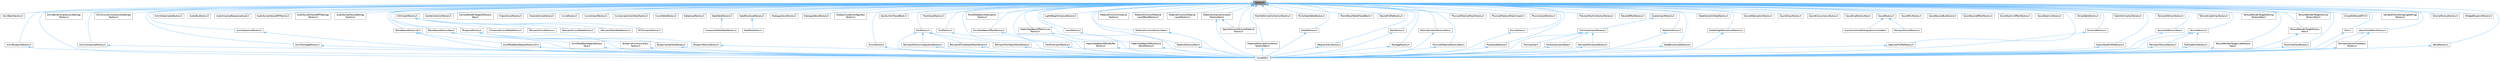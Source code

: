 digraph "Factory.h"
{
 // INTERACTIVE_SVG=YES
 // LATEX_PDF_SIZE
  bgcolor="transparent";
  edge [fontname=Helvetica,fontsize=10,labelfontname=Helvetica,labelfontsize=10];
  node [fontname=Helvetica,fontsize=10,shape=box,height=0.2,width=0.4];
  Node1 [id="Node000001",label="Factory.h",height=0.2,width=0.4,color="gray40", fillcolor="grey60", style="filled", fontcolor="black",tooltip=" "];
  Node1 -> Node2 [id="edge1_Node000001_Node000002",dir="back",color="steelblue1",style="solid",tooltip=" "];
  Node2 [id="Node000002",label="AnimBankFactory.h",height=0.2,width=0.4,color="grey40", fillcolor="white", style="filled",URL="$da/deb/AnimBankFactory_8h.html",tooltip=" "];
  Node1 -> Node3 [id="edge2_Node000001_Node000003",dir="back",color="steelblue1",style="solid",tooltip=" "];
  Node3 [id="Node000003",label="AnimBlueprintFactory.h",height=0.2,width=0.4,color="grey40", fillcolor="white", style="filled",URL="$dc/d70/AnimBlueprintFactory_8h.html",tooltip=" "];
  Node3 -> Node4 [id="edge3_Node000003_Node000004",dir="back",color="steelblue1",style="solid",tooltip=" "];
  Node4 [id="Node000004",label="UnrealEd.h",height=0.2,width=0.4,color="grey40", fillcolor="white", style="filled",URL="$d2/d5f/UnrealEd_8h.html",tooltip=" "];
  Node1 -> Node5 [id="edge4_Node000001_Node000005",dir="back",color="steelblue1",style="solid",tooltip=" "];
  Node5 [id="Node000005",label="AnimBoneCompressionSettings\lFactory.h",height=0.2,width=0.4,color="grey40", fillcolor="white", style="filled",URL="$db/d36/AnimBoneCompressionSettingsFactory_8h.html",tooltip=" "];
  Node1 -> Node6 [id="edge5_Node000001_Node000006",dir="back",color="steelblue1",style="solid",tooltip=" "];
  Node6 [id="Node000006",label="AnimCompositeFactory.h",height=0.2,width=0.4,color="grey40", fillcolor="white", style="filled",URL="$d8/d8b/AnimCompositeFactory_8h.html",tooltip=" "];
  Node6 -> Node4 [id="edge6_Node000006_Node000004",dir="back",color="steelblue1",style="solid",tooltip=" "];
  Node1 -> Node7 [id="edge7_Node000001_Node000007",dir="back",color="steelblue1",style="solid",tooltip=" "];
  Node7 [id="Node000007",label="AnimCurveCompressionSettings\lFactory.h",height=0.2,width=0.4,color="grey40", fillcolor="white", style="filled",URL="$db/d02/AnimCurveCompressionSettingsFactory_8h.html",tooltip=" "];
  Node1 -> Node8 [id="edge8_Node000001_Node000008",dir="back",color="steelblue1",style="solid",tooltip=" "];
  Node8 [id="Node000008",label="AnimMontageFactory.h",height=0.2,width=0.4,color="grey40", fillcolor="white", style="filled",URL="$d0/dca/AnimMontageFactory_8h.html",tooltip=" "];
  Node8 -> Node4 [id="edge9_Node000008_Node000004",dir="back",color="steelblue1",style="solid",tooltip=" "];
  Node1 -> Node9 [id="edge10_Node000001_Node000009",dir="back",color="steelblue1",style="solid",tooltip=" "];
  Node9 [id="Node000009",label="AnimSequenceFactory.h",height=0.2,width=0.4,color="grey40", fillcolor="white", style="filled",URL="$d3/def/AnimSequenceFactory_8h.html",tooltip=" "];
  Node9 -> Node4 [id="edge11_Node000009_Node000004",dir="back",color="steelblue1",style="solid",tooltip=" "];
  Node1 -> Node10 [id="edge12_Node000001_Node000010",dir="back",color="steelblue1",style="solid",tooltip=" "];
  Node10 [id="Node000010",label="AnimStreamableFactory.h",height=0.2,width=0.4,color="grey40", fillcolor="white", style="filled",URL="$d0/de9/AnimStreamableFactory_8h.html",tooltip=" "];
  Node1 -> Node11 [id="edge13_Node000001_Node000011",dir="back",color="steelblue1",style="solid",tooltip=" "];
  Node11 [id="Node000011",label="AudioBusFactory.h",height=0.2,width=0.4,color="grey40", fillcolor="white", style="filled",URL="$d5/d9a/AudioBusFactory_8h.html",tooltip=" "];
  Node1 -> Node12 [id="edge14_Node000001_Node000012",dir="back",color="steelblue1",style="solid",tooltip=" "];
  Node12 [id="Node000012",label="AudioImpulseResponseAsset.h",height=0.2,width=0.4,color="grey40", fillcolor="white", style="filled",URL="$d5/d37/AudioImpulseResponseAsset_8h.html",tooltip=" "];
  Node1 -> Node13 [id="edge15_Node000001_Node000013",dir="back",color="steelblue1",style="solid",tooltip=" "];
  Node13 [id="Node000013",label="AudioSynesthesiaNRTFactory.h",height=0.2,width=0.4,color="grey40", fillcolor="white", style="filled",URL="$d8/d6d/AudioSynesthesiaNRTFactory_8h.html",tooltip=" "];
  Node1 -> Node14 [id="edge16_Node000001_Node000014",dir="back",color="steelblue1",style="solid",tooltip=" "];
  Node14 [id="Node000014",label="AudioSynesthesiaNRTSettings\lFactory.h",height=0.2,width=0.4,color="grey40", fillcolor="white", style="filled",URL="$d8/d2f/AudioSynesthesiaNRTSettingsFactory_8h.html",tooltip=" "];
  Node1 -> Node15 [id="edge17_Node000001_Node000015",dir="back",color="steelblue1",style="solid",tooltip=" "];
  Node15 [id="Node000015",label="AudioSynesthesiaSettings\lFactory.h",height=0.2,width=0.4,color="grey40", fillcolor="white", style="filled",URL="$de/d5e/AudioSynesthesiaSettingsFactory_8h.html",tooltip=" "];
  Node1 -> Node16 [id="edge18_Node000001_Node000016",dir="back",color="steelblue1",style="solid",tooltip=" "];
  Node16 [id="Node000016",label="BlendSpaceFactory1D.h",height=0.2,width=0.4,color="grey40", fillcolor="white", style="filled",URL="$d5/d37/BlendSpaceFactory1D_8h.html",tooltip=" "];
  Node16 -> Node17 [id="edge19_Node000016_Node000017",dir="back",color="steelblue1",style="solid",tooltip=" "];
  Node17 [id="Node000017",label="AimOffsetBlendSpaceFactory1D.h",height=0.2,width=0.4,color="grey40", fillcolor="white", style="filled",URL="$d6/da0/AimOffsetBlendSpaceFactory1D_8h.html",tooltip=" "];
  Node17 -> Node4 [id="edge20_Node000017_Node000004",dir="back",color="steelblue1",style="solid",tooltip=" "];
  Node16 -> Node4 [id="edge21_Node000016_Node000004",dir="back",color="steelblue1",style="solid",tooltip=" "];
  Node1 -> Node18 [id="edge22_Node000001_Node000018",dir="back",color="steelblue1",style="solid",tooltip=" "];
  Node18 [id="Node000018",label="BlendSpaceFactoryNew.h",height=0.2,width=0.4,color="grey40", fillcolor="white", style="filled",URL="$df/da3/BlendSpaceFactoryNew_8h.html",tooltip=" "];
  Node18 -> Node19 [id="edge23_Node000018_Node000019",dir="back",color="steelblue1",style="solid",tooltip=" "];
  Node19 [id="Node000019",label="AimOffsetBlendSpaceFactory\lNew.h",height=0.2,width=0.4,color="grey40", fillcolor="white", style="filled",URL="$de/d1d/AimOffsetBlendSpaceFactoryNew_8h.html",tooltip=" "];
  Node19 -> Node4 [id="edge24_Node000019_Node000004",dir="back",color="steelblue1",style="solid",tooltip=" "];
  Node18 -> Node4 [id="edge25_Node000018_Node000004",dir="back",color="steelblue1",style="solid",tooltip=" "];
  Node1 -> Node20 [id="edge26_Node000001_Node000020",dir="back",color="steelblue1",style="solid",tooltip=" "];
  Node20 [id="Node000020",label="BlueprintFactory.h",height=0.2,width=0.4,color="grey40", fillcolor="white", style="filled",URL="$dd/d80/BlueprintFactory_8h.html",tooltip=" "];
  Node20 -> Node21 [id="edge27_Node000020_Node000021",dir="back",color="steelblue1",style="solid",tooltip=" "];
  Node21 [id="Node000021",label="BlueprintFunctionLibrary\lFactory.h",height=0.2,width=0.4,color="grey40", fillcolor="white", style="filled",URL="$d2/d9c/BlueprintFunctionLibraryFactory_8h.html",tooltip=" "];
  Node21 -> Node4 [id="edge28_Node000021_Node000004",dir="back",color="steelblue1",style="solid",tooltip=" "];
  Node20 -> Node22 [id="edge29_Node000020_Node000022",dir="back",color="steelblue1",style="solid",tooltip=" "];
  Node22 [id="Node000022",label="BlueprintInterfaceFactory.h",height=0.2,width=0.4,color="grey40", fillcolor="white", style="filled",URL="$d0/de3/BlueprintInterfaceFactory_8h.html",tooltip=" "];
  Node22 -> Node4 [id="edge30_Node000022_Node000004",dir="back",color="steelblue1",style="solid",tooltip=" "];
  Node20 -> Node23 [id="edge31_Node000020_Node000023",dir="back",color="steelblue1",style="solid",tooltip=" "];
  Node23 [id="Node000023",label="BlueprintMacroFactory.h",height=0.2,width=0.4,color="grey40", fillcolor="white", style="filled",URL="$db/d97/BlueprintMacroFactory_8h.html",tooltip=" "];
  Node23 -> Node4 [id="edge32_Node000023_Node000004",dir="back",color="steelblue1",style="solid",tooltip=" "];
  Node20 -> Node4 [id="edge33_Node000020_Node000004",dir="back",color="steelblue1",style="solid",tooltip=" "];
  Node1 -> Node24 [id="edge34_Node000001_Node000024",dir="back",color="steelblue1",style="solid",tooltip=" "];
  Node24 [id="Node000024",label="CSVImportFactory.h",height=0.2,width=0.4,color="grey40", fillcolor="white", style="filled",URL="$df/d17/CSVImportFactory_8h.html",tooltip=" "];
  Node24 -> Node25 [id="edge35_Node000024_Node000025",dir="back",color="steelblue1",style="solid",tooltip=" "];
  Node25 [id="Node000025",label="CompositeCurveTableFactory.h",height=0.2,width=0.4,color="grey40", fillcolor="white", style="filled",URL="$d2/d94/CompositeCurveTableFactory_8h.html",tooltip=" "];
  Node24 -> Node26 [id="edge36_Node000024_Node000026",dir="back",color="steelblue1",style="solid",tooltip=" "];
  Node26 [id="Node000026",label="ReimportCurveFactory.h",height=0.2,width=0.4,color="grey40", fillcolor="white", style="filled",URL="$d0/dfa/ReimportCurveFactory_8h.html",tooltip=" "];
  Node24 -> Node27 [id="edge37_Node000024_Node000027",dir="back",color="steelblue1",style="solid",tooltip=" "];
  Node27 [id="Node000027",label="ReimportCurveTableFactory.h",height=0.2,width=0.4,color="grey40", fillcolor="white", style="filled",URL="$d9/d35/ReimportCurveTableFactory_8h.html",tooltip=" "];
  Node24 -> Node28 [id="edge38_Node000024_Node000028",dir="back",color="steelblue1",style="solid",tooltip=" "];
  Node28 [id="Node000028",label="ReimportDataTableFactory.h",height=0.2,width=0.4,color="grey40", fillcolor="white", style="filled",URL="$d4/d95/ReimportDataTableFactory_8h.html",tooltip=" "];
  Node24 -> Node29 [id="edge39_Node000024_Node000029",dir="back",color="steelblue1",style="solid",tooltip=" "];
  Node29 [id="Node000029",label="SCSVImportOptions.h",height=0.2,width=0.4,color="grey40", fillcolor="white", style="filled",URL="$d7/dfe/SCSVImportOptions_8h.html",tooltip=" "];
  Node1 -> Node30 [id="edge40_Node000001_Node000030",dir="back",color="steelblue1",style="solid",tooltip=" "];
  Node30 [id="Node000030",label="CacheCollectionFactory.h",height=0.2,width=0.4,color="grey40", fillcolor="white", style="filled",URL="$d2/d9b/CacheCollectionFactory_8h.html",tooltip=" "];
  Node1 -> Node31 [id="edge41_Node000001_Node000031",dir="back",color="steelblue1",style="solid",tooltip=" "];
  Node31 [id="Node000031",label="CanvasRenderTarget2DFactory\lNew.h",height=0.2,width=0.4,color="grey40", fillcolor="white", style="filled",URL="$d4/d31/CanvasRenderTarget2DFactoryNew_8h.html",tooltip=" "];
  Node1 -> Node32 [id="edge42_Node000001_Node000032",dir="back",color="steelblue1",style="solid",tooltip=" "];
  Node32 [id="Node000032",label="ChaosSolverFactory.h",height=0.2,width=0.4,color="grey40", fillcolor="white", style="filled",URL="$d4/dbf/ChaosSolverFactory_8h.html",tooltip=" "];
  Node1 -> Node33 [id="edge43_Node000001_Node000033",dir="back",color="steelblue1",style="solid",tooltip=" "];
  Node33 [id="Node000033",label="ChaosVehiclesFactory.h",height=0.2,width=0.4,color="grey40", fillcolor="white", style="filled",URL="$dc/d45/ChaosVehiclesFactory_8h.html",tooltip=" "];
  Node1 -> Node34 [id="edge44_Node000001_Node000034",dir="back",color="steelblue1",style="solid",tooltip=" "];
  Node34 [id="Node000034",label="CurveFactory.h",height=0.2,width=0.4,color="grey40", fillcolor="white", style="filled",URL="$dd/dcf/CurveFactory_8h.html",tooltip=" "];
  Node1 -> Node35 [id="edge45_Node000001_Node000035",dir="back",color="steelblue1",style="solid",tooltip=" "];
  Node35 [id="Node000035",label="CurveImportFactory.h",height=0.2,width=0.4,color="grey40", fillcolor="white", style="filled",URL="$d6/d74/CurveImportFactory_8h.html",tooltip=" "];
  Node1 -> Node36 [id="edge46_Node000001_Node000036",dir="back",color="steelblue1",style="solid",tooltip=" "];
  Node36 [id="Node000036",label="CurveLinearColorAtlasFactory.h",height=0.2,width=0.4,color="grey40", fillcolor="white", style="filled",URL="$d8/d39/CurveLinearColorAtlasFactory_8h.html",tooltip=" "];
  Node1 -> Node37 [id="edge47_Node000001_Node000037",dir="back",color="steelblue1",style="solid",tooltip=" "];
  Node37 [id="Node000037",label="CurveTableFactory.h",height=0.2,width=0.4,color="grey40", fillcolor="white", style="filled",URL="$df/dfe/CurveTableFactory_8h.html",tooltip=" "];
  Node1 -> Node38 [id="edge48_Node000001_Node000038",dir="back",color="steelblue1",style="solid",tooltip=" "];
  Node38 [id="Node000038",label="DataAssetFactory.h",height=0.2,width=0.4,color="grey40", fillcolor="white", style="filled",URL="$d7/d45/DataAssetFactory_8h.html",tooltip=" "];
  Node1 -> Node39 [id="edge49_Node000001_Node000039",dir="back",color="steelblue1",style="solid",tooltip=" "];
  Node39 [id="Node000039",label="DataTableFactory.h",height=0.2,width=0.4,color="grey40", fillcolor="white", style="filled",URL="$d1/df4/DataTableFactory_8h.html",tooltip=" "];
  Node39 -> Node40 [id="edge50_Node000039_Node000040",dir="back",color="steelblue1",style="solid",tooltip=" "];
  Node40 [id="Node000040",label="CompositeDataTableFactory.h",height=0.2,width=0.4,color="grey40", fillcolor="white", style="filled",URL="$d3/d9a/CompositeDataTableFactory_8h.html",tooltip=" "];
  Node1 -> Node41 [id="edge51_Node000001_Node000041",dir="back",color="steelblue1",style="solid",tooltip=" "];
  Node41 [id="Node000041",label="DataflowAssetFactory.h",height=0.2,width=0.4,color="grey40", fillcolor="white", style="filled",URL="$dc/dd6/DataflowAssetFactory_8h.html",tooltip=" "];
  Node41 -> Node42 [id="edge52_Node000041_Node000042",dir="back",color="steelblue1",style="solid",tooltip=" "];
  Node42 [id="Node000042",label="DataflowEditor.h",height=0.2,width=0.4,color="grey40", fillcolor="white", style="filled",URL="$d9/d93/DataflowEditor_8h.html",tooltip=" "];
  Node1 -> Node43 [id="edge53_Node000001_Node000043",dir="back",color="steelblue1",style="solid",tooltip=" "];
  Node43 [id="Node000043",label="DialogueVoiceFactory.h",height=0.2,width=0.4,color="grey40", fillcolor="white", style="filled",URL="$d5/d29/DialogueVoiceFactory_8h.html",tooltip=" "];
  Node1 -> Node44 [id="edge54_Node000001_Node000044",dir="back",color="steelblue1",style="solid",tooltip=" "];
  Node44 [id="Node000044",label="DialogueWaveFactory.h",height=0.2,width=0.4,color="grey40", fillcolor="white", style="filled",URL="$d9/d5e/DialogueWaveFactory_8h.html",tooltip=" "];
  Node1 -> Node45 [id="edge55_Node000001_Node000045",dir="back",color="steelblue1",style="solid",tooltip=" "];
  Node45 [id="Node000045",label="DisplayClusterConfigurator\lFactory.h",height=0.2,width=0.4,color="grey40", fillcolor="white", style="filled",URL="$de/d0f/DisplayClusterConfiguratorFactory_8h.html",tooltip=" "];
  Node1 -> Node46 [id="edge56_Node000001_Node000046",dir="back",color="steelblue1",style="solid",tooltip=" "];
  Node46 [id="Node000046",label="EnumFactory.h",height=0.2,width=0.4,color="grey40", fillcolor="white", style="filled",URL="$da/de1/EnumFactory_8h.html",tooltip=" "];
  Node46 -> Node4 [id="edge57_Node000046_Node000004",dir="back",color="steelblue1",style="solid",tooltip=" "];
  Node1 -> Node47 [id="edge58_Node000001_Node000047",dir="back",color="steelblue1",style="solid",tooltip=" "];
  Node47 [id="Node000047",label="EpicSynth1PresetBank.h",height=0.2,width=0.4,color="grey40", fillcolor="white", style="filled",URL="$dd/d21/EpicSynth1PresetBank_8h.html",tooltip=" "];
  Node1 -> Node48 [id="edge59_Node000001_Node000048",dir="back",color="steelblue1",style="solid",tooltip=" "];
  Node48 [id="Node000048",label="FbxFactory.h",height=0.2,width=0.4,color="grey40", fillcolor="white", style="filled",URL="$d4/d2f/FbxFactory_8h.html",tooltip=" "];
  Node48 -> Node49 [id="edge60_Node000048_Node000049",dir="back",color="steelblue1",style="solid",tooltip=" "];
  Node49 [id="Node000049",label="ReimportFbxAnimSequenceFactory.h",height=0.2,width=0.4,color="grey40", fillcolor="white", style="filled",URL="$d9/d1e/ReimportFbxAnimSequenceFactory_8h.html",tooltip=" "];
  Node49 -> Node4 [id="edge61_Node000049_Node000004",dir="back",color="steelblue1",style="solid",tooltip=" "];
  Node48 -> Node50 [id="edge62_Node000048_Node000050",dir="back",color="steelblue1",style="solid",tooltip=" "];
  Node50 [id="Node000050",label="ReimportFbxSkeletalMeshFactory.h",height=0.2,width=0.4,color="grey40", fillcolor="white", style="filled",URL="$d6/d42/ReimportFbxSkeletalMeshFactory_8h.html",tooltip=" "];
  Node50 -> Node4 [id="edge63_Node000050_Node000004",dir="back",color="steelblue1",style="solid",tooltip=" "];
  Node48 -> Node51 [id="edge64_Node000048_Node000051",dir="back",color="steelblue1",style="solid",tooltip=" "];
  Node51 [id="Node000051",label="ReimportFbxStaticMeshFactory.h",height=0.2,width=0.4,color="grey40", fillcolor="white", style="filled",URL="$d3/d36/ReimportFbxStaticMeshFactory_8h.html",tooltip=" "];
  Node51 -> Node4 [id="edge65_Node000051_Node000004",dir="back",color="steelblue1",style="solid",tooltip=" "];
  Node48 -> Node4 [id="edge66_Node000048_Node000004",dir="back",color="steelblue1",style="solid",tooltip=" "];
  Node1 -> Node52 [id="edge67_Node000001_Node000052",dir="back",color="steelblue1",style="solid",tooltip=" "];
  Node52 [id="Node000052",label="FleshAssetFactory.h",height=0.2,width=0.4,color="grey40", fillcolor="white", style="filled",URL="$d0/db0/FleshAssetFactory_8h.html",tooltip=" "];
  Node1 -> Node53 [id="edge68_Node000001_Node000053",dir="back",color="steelblue1",style="solid",tooltip=" "];
  Node53 [id="Node000053",label="FontFactory.h",height=0.2,width=0.4,color="grey40", fillcolor="white", style="filled",URL="$db/d07/FontFactory_8h.html",tooltip=" "];
  Node53 -> Node4 [id="edge69_Node000053_Node000004",dir="back",color="steelblue1",style="solid",tooltip=" "];
  Node1 -> Node54 [id="edge70_Node000001_Node000054",dir="back",color="steelblue1",style="solid",tooltip=" "];
  Node54 [id="Node000054",label="FontFileImportFactory.h",height=0.2,width=0.4,color="grey40", fillcolor="white", style="filled",URL="$d2/d31/FontFileImportFactory_8h.html",tooltip=" "];
  Node54 -> Node4 [id="edge71_Node000054_Node000004",dir="back",color="steelblue1",style="solid",tooltip=" "];
  Node1 -> Node55 [id="edge72_Node000001_Node000055",dir="back",color="steelblue1",style="solid",tooltip=" "];
  Node55 [id="Node000055",label="ForceFeedbackAttenuation\lFactory.h",height=0.2,width=0.4,color="grey40", fillcolor="white", style="filled",URL="$d7/d59/ForceFeedbackAttenuationFactory_8h.html",tooltip=" "];
  Node1 -> Node56 [id="edge73_Node000001_Node000056",dir="back",color="steelblue1",style="solid",tooltip=" "];
  Node56 [id="Node000056",label="ForceFeedbackEffectFactory.h",height=0.2,width=0.4,color="grey40", fillcolor="white", style="filled",URL="$da/db4/ForceFeedbackEffectFactory_8h.html",tooltip=" "];
  Node56 -> Node4 [id="edge74_Node000056_Node000004",dir="back",color="steelblue1",style="solid",tooltip=" "];
  Node1 -> Node57 [id="edge75_Node000001_Node000057",dir="back",color="steelblue1",style="solid",tooltip=" "];
  Node57 [id="Node000057",label="HapticFeedbackEffectBuffer\lFactory.h",height=0.2,width=0.4,color="grey40", fillcolor="white", style="filled",URL="$d9/d72/HapticFeedbackEffectBufferFactory_8h.html",tooltip=" "];
  Node57 -> Node4 [id="edge76_Node000057_Node000004",dir="back",color="steelblue1",style="solid",tooltip=" "];
  Node1 -> Node58 [id="edge77_Node000001_Node000058",dir="back",color="steelblue1",style="solid",tooltip=" "];
  Node58 [id="Node000058",label="HapticFeedbackEffectCurve\lFactory.h",height=0.2,width=0.4,color="grey40", fillcolor="white", style="filled",URL="$de/d3f/HapticFeedbackEffectCurveFactory_8h.html",tooltip=" "];
  Node58 -> Node4 [id="edge78_Node000058_Node000004",dir="back",color="steelblue1",style="solid",tooltip=" "];
  Node1 -> Node59 [id="edge79_Node000001_Node000059",dir="back",color="steelblue1",style="solid",tooltip=" "];
  Node59 [id="Node000059",label="HapticFeedbackEffectSound\lWaveFactory.h",height=0.2,width=0.4,color="grey40", fillcolor="white", style="filled",URL="$d5/d71/HapticFeedbackEffectSoundWaveFactory_8h.html",tooltip=" "];
  Node59 -> Node4 [id="edge80_Node000059_Node000004",dir="back",color="steelblue1",style="solid",tooltip=" "];
  Node1 -> Node60 [id="edge81_Node000001_Node000060",dir="back",color="steelblue1",style="solid",tooltip=" "];
  Node60 [id="Node000060",label="LevelFactory.h",height=0.2,width=0.4,color="grey40", fillcolor="white", style="filled",URL="$d9/d0d/LevelFactory_8h.html",tooltip=" "];
  Node60 -> Node4 [id="edge82_Node000060_Node000004",dir="back",color="steelblue1",style="solid",tooltip=" "];
  Node1 -> Node61 [id="edge83_Node000001_Node000061",dir="back",color="steelblue1",style="solid",tooltip=" "];
  Node61 [id="Node000061",label="LightWeightInstanceFactory.h",height=0.2,width=0.4,color="grey40", fillcolor="white", style="filled",URL="$dd/dbc/LightWeightInstanceFactory_8h.html",tooltip=" "];
  Node1 -> Node62 [id="edge84_Node000001_Node000062",dir="back",color="steelblue1",style="solid",tooltip=" "];
  Node62 [id="Node000062",label="MaterialFactoryNew.h",height=0.2,width=0.4,color="grey40", fillcolor="white", style="filled",URL="$d3/d4d/MaterialFactoryNew_8h.html",tooltip=" "];
  Node62 -> Node4 [id="edge85_Node000062_Node000004",dir="back",color="steelblue1",style="solid",tooltip=" "];
  Node1 -> Node63 [id="edge86_Node000001_Node000063",dir="back",color="steelblue1",style="solid",tooltip=" "];
  Node63 [id="Node000063",label="MaterialFunctionFactoryNew.h",height=0.2,width=0.4,color="grey40", fillcolor="white", style="filled",URL="$d7/dd1/MaterialFunctionFactoryNew_8h.html",tooltip=" "];
  Node63 -> Node4 [id="edge87_Node000063_Node000004",dir="back",color="steelblue1",style="solid",tooltip=" "];
  Node1 -> Node64 [id="edge88_Node000001_Node000064",dir="back",color="steelblue1",style="solid",tooltip=" "];
  Node64 [id="Node000064",label="MaterialFunctionInstance\lFactory.h",height=0.2,width=0.4,color="grey40", fillcolor="white", style="filled",URL="$de/dc8/MaterialFunctionInstanceFactory_8h.html",tooltip=" "];
  Node1 -> Node65 [id="edge89_Node000001_Node000065",dir="back",color="steelblue1",style="solid",tooltip=" "];
  Node65 [id="Node000065",label="MaterialFunctionMaterial\lLayerBlendFactory.h",height=0.2,width=0.4,color="grey40", fillcolor="white", style="filled",URL="$d0/d20/MaterialFunctionMaterialLayerBlendFactory_8h.html",tooltip=" "];
  Node1 -> Node66 [id="edge90_Node000001_Node000066",dir="back",color="steelblue1",style="solid",tooltip=" "];
  Node66 [id="Node000066",label="MaterialFunctionMaterial\lLayerFactory.h",height=0.2,width=0.4,color="grey40", fillcolor="white", style="filled",URL="$dc/d46/MaterialFunctionMaterialLayerFactory_8h.html",tooltip=" "];
  Node1 -> Node67 [id="edge91_Node000001_Node000067",dir="back",color="steelblue1",style="solid",tooltip=" "];
  Node67 [id="Node000067",label="MaterialInstanceConstant\lFactoryNew.h",height=0.2,width=0.4,color="grey40", fillcolor="white", style="filled",URL="$dd/db6/MaterialInstanceConstantFactoryNew_8h.html",tooltip=" "];
  Node67 -> Node68 [id="edge92_Node000067_Node000068",dir="back",color="steelblue1",style="solid",tooltip=" "];
  Node68 [id="Node000068",label="SparseVolumeTextureMaterial\lFactory.h",height=0.2,width=0.4,color="grey40", fillcolor="white", style="filled",URL="$dc/d94/SparseVolumeTextureMaterialFactory_8h.html",tooltip=" "];
  Node67 -> Node4 [id="edge93_Node000067_Node000004",dir="back",color="steelblue1",style="solid",tooltip=" "];
  Node1 -> Node69 [id="edge94_Node000001_Node000069",dir="back",color="steelblue1",style="solid",tooltip=" "];
  Node69 [id="Node000069",label="MaterialParameterCollection\lFactoryNew.h",height=0.2,width=0.4,color="grey40", fillcolor="white", style="filled",URL="$d5/d44/MaterialParameterCollectionFactoryNew_8h.html",tooltip=" "];
  Node69 -> Node4 [id="edge95_Node000069_Node000004",dir="back",color="steelblue1",style="solid",tooltip=" "];
  Node1 -> Node70 [id="edge96_Node000001_Node000070",dir="back",color="steelblue1",style="solid",tooltip=" "];
  Node70 [id="Node000070",label="MeshDeformerCollectionFactory.h",height=0.2,width=0.4,color="grey40", fillcolor="white", style="filled",URL="$d4/d1e/MeshDeformerCollectionFactory_8h.html",tooltip=" "];
  Node1 -> Node71 [id="edge97_Node000001_Node000071",dir="back",color="steelblue1",style="solid",tooltip=" "];
  Node71 [id="Node000071",label="MirrorDataTableFactory.h",height=0.2,width=0.4,color="grey40", fillcolor="white", style="filled",URL="$da/d92/MirrorDataTableFactory_8h.html",tooltip=" "];
  Node1 -> Node72 [id="edge98_Node000001_Node000072",dir="back",color="steelblue1",style="solid",tooltip=" "];
  Node72 [id="Node000072",label="ModelFactory.h",height=0.2,width=0.4,color="grey40", fillcolor="white", style="filled",URL="$df/d38/ModelFactory_8h.html",tooltip=" "];
  Node72 -> Node4 [id="edge99_Node000072_Node000004",dir="back",color="steelblue1",style="solid",tooltip=" "];
  Node1 -> Node73 [id="edge100_Node000001_Node000073",dir="back",color="steelblue1",style="solid",tooltip=" "];
  Node73 [id="Node000073",label="MonoWaveTablePresetBank.h",height=0.2,width=0.4,color="grey40", fillcolor="white", style="filled",URL="$db/d6f/MonoWaveTablePresetBank_8h.html",tooltip=" "];
  Node1 -> Node74 [id="edge101_Node000001_Node000074",dir="back",color="steelblue1",style="solid",tooltip=" "];
  Node74 [id="Node000074",label="NeuralProfileFactory.h",height=0.2,width=0.4,color="grey40", fillcolor="white", style="filled",URL="$d0/d8e/NeuralProfileFactory_8h.html",tooltip=" "];
  Node1 -> Node75 [id="edge102_Node000001_Node000075",dir="back",color="steelblue1",style="solid",tooltip=" "];
  Node75 [id="Node000075",label="ObjectLibraryFactory.h",height=0.2,width=0.4,color="grey40", fillcolor="white", style="filled",URL="$d0/d6d/ObjectLibraryFactory_8h.html",tooltip=" "];
  Node75 -> Node4 [id="edge103_Node000075_Node000004",dir="back",color="steelblue1",style="solid",tooltip=" "];
  Node1 -> Node76 [id="edge104_Node000001_Node000076",dir="back",color="steelblue1",style="solid",tooltip=" "];
  Node76 [id="Node000076",label="PackFactory.h",height=0.2,width=0.4,color="grey40", fillcolor="white", style="filled",URL="$d7/d7a/PackFactory_8h.html",tooltip=" "];
  Node76 -> Node4 [id="edge105_Node000076_Node000004",dir="back",color="steelblue1",style="solid",tooltip=" "];
  Node1 -> Node77 [id="edge106_Node000001_Node000077",dir="back",color="steelblue1",style="solid",tooltip=" "];
  Node77 [id="Node000077",label="PackageFactory.h",height=0.2,width=0.4,color="grey40", fillcolor="white", style="filled",URL="$d3/d1e/PackageFactory_8h.html",tooltip=" "];
  Node77 -> Node4 [id="edge107_Node000077_Node000004",dir="back",color="steelblue1",style="solid",tooltip=" "];
  Node1 -> Node78 [id="edge108_Node000001_Node000078",dir="back",color="steelblue1",style="solid",tooltip=" "];
  Node78 [id="Node000078",label="ParticleSystemFactoryNew.h",height=0.2,width=0.4,color="grey40", fillcolor="white", style="filled",URL="$d7/d9e/ParticleSystemFactoryNew_8h.html",tooltip=" "];
  Node78 -> Node4 [id="edge109_Node000078_Node000004",dir="back",color="steelblue1",style="solid",tooltip=" "];
  Node1 -> Node79 [id="edge110_Node000001_Node000079",dir="back",color="steelblue1",style="solid",tooltip=" "];
  Node79 [id="Node000079",label="PhysicalMaterialFactoryNew.h",height=0.2,width=0.4,color="grey40", fillcolor="white", style="filled",URL="$d4/dc1/PhysicalMaterialFactoryNew_8h.html",tooltip=" "];
  Node79 -> Node4 [id="edge111_Node000079_Node000004",dir="back",color="steelblue1",style="solid",tooltip=" "];
  Node1 -> Node80 [id="edge112_Node000001_Node000080",dir="back",color="steelblue1",style="solid",tooltip=" "];
  Node80 [id="Node000080",label="PhysicalMaterialMaskFactory.h",height=0.2,width=0.4,color="grey40", fillcolor="white", style="filled",URL="$d1/da4/PhysicalMaterialMaskFactory_8h.html",tooltip=" "];
  Node1 -> Node81 [id="edge113_Node000001_Node000081",dir="back",color="steelblue1",style="solid",tooltip=" "];
  Node81 [id="Node000081",label="PhysicalMaterialMaskImport.h",height=0.2,width=0.4,color="grey40", fillcolor="white", style="filled",URL="$d8/de7/PhysicalMaterialMaskImport_8h.html",tooltip=" "];
  Node1 -> Node82 [id="edge114_Node000001_Node000082",dir="back",color="steelblue1",style="solid",tooltip=" "];
  Node82 [id="Node000082",label="PhysicsAssetFactory.h",height=0.2,width=0.4,color="grey40", fillcolor="white", style="filled",URL="$da/d17/PhysicsAssetFactory_8h.html",tooltip=" "];
  Node1 -> Node83 [id="edge115_Node000001_Node000083",dir="back",color="steelblue1",style="solid",tooltip=" "];
  Node83 [id="Node000083",label="PolysFactory.h",height=0.2,width=0.4,color="grey40", fillcolor="white", style="filled",URL="$d6/dcc/PolysFactory_8h.html",tooltip=" "];
  Node83 -> Node4 [id="edge116_Node000083_Node000004",dir="back",color="steelblue1",style="solid",tooltip=" "];
  Node1 -> Node84 [id="edge117_Node000001_Node000084",dir="back",color="steelblue1",style="solid",tooltip=" "];
  Node84 [id="Node000084",label="PoseAssetFactory.h",height=0.2,width=0.4,color="grey40", fillcolor="white", style="filled",URL="$db/dd3/PoseAssetFactory_8h.html",tooltip=" "];
  Node84 -> Node4 [id="edge118_Node000084_Node000004",dir="back",color="steelblue1",style="solid",tooltip=" "];
  Node1 -> Node85 [id="edge119_Node000001_Node000085",dir="back",color="steelblue1",style="solid",tooltip=" "];
  Node85 [id="Node000085",label="PreviewMeshCollectionFactory.h",height=0.2,width=0.4,color="grey40", fillcolor="white", style="filled",URL="$d4/de1/PreviewMeshCollectionFactory_8h.html",tooltip=" "];
  Node1 -> Node86 [id="edge120_Node000001_Node000086",dir="back",color="steelblue1",style="solid",tooltip=" "];
  Node86 [id="Node000086",label="ReverbEffectFactory.h",height=0.2,width=0.4,color="grey40", fillcolor="white", style="filled",URL="$d0/d6a/ReverbEffectFactory_8h.html",tooltip=" "];
  Node1 -> Node87 [id="edge121_Node000001_Node000087",dir="back",color="steelblue1",style="solid",tooltip=" "];
  Node87 [id="Node000087",label="SceneImportFactory.h",height=0.2,width=0.4,color="grey40", fillcolor="white", style="filled",URL="$d5/dbe/SceneImportFactory_8h.html",tooltip=" "];
  Node87 -> Node88 [id="edge122_Node000087_Node000088",dir="back",color="steelblue1",style="solid",tooltip=" "];
  Node88 [id="Node000088",label="FbxSceneImportFactory.h",height=0.2,width=0.4,color="grey40", fillcolor="white", style="filled",URL="$d7/d9e/FbxSceneImportFactory_8h.html",tooltip=" "];
  Node88 -> Node89 [id="edge123_Node000088_Node000089",dir="back",color="steelblue1",style="solid",tooltip=" "];
  Node89 [id="Node000089",label="FbxImporter.h",height=0.2,width=0.4,color="grey40", fillcolor="white", style="filled",URL="$d4/dfb/FbxImporter_8h.html",tooltip=" "];
  Node88 -> Node90 [id="edge124_Node000088_Node000090",dir="back",color="steelblue1",style="solid",tooltip=" "];
  Node90 [id="Node000090",label="FbxSceneImportData.h",height=0.2,width=0.4,color="grey40", fillcolor="white", style="filled",URL="$d2/db4/FbxSceneImportData_8h.html",tooltip=" "];
  Node90 -> Node4 [id="edge125_Node000090_Node000004",dir="back",color="steelblue1",style="solid",tooltip=" "];
  Node88 -> Node91 [id="edge126_Node000088_Node000091",dir="back",color="steelblue1",style="solid",tooltip=" "];
  Node91 [id="Node000091",label="ReimportFbxSceneFactory.h",height=0.2,width=0.4,color="grey40", fillcolor="white", style="filled",URL="$dc/d5f/ReimportFbxSceneFactory_8h.html",tooltip=" "];
  Node91 -> Node4 [id="edge127_Node000091_Node000004",dir="back",color="steelblue1",style="solid",tooltip=" "];
  Node88 -> Node4 [id="edge128_Node000088_Node000004",dir="back",color="steelblue1",style="solid",tooltip=" "];
  Node1 -> Node92 [id="edge129_Node000001_Node000092",dir="back",color="steelblue1",style="solid",tooltip=" "];
  Node92 [id="Node000092",label="SkeletonFactory.h",height=0.2,width=0.4,color="grey40", fillcolor="white", style="filled",URL="$d0/def/SkeletonFactory_8h.html",tooltip=" "];
  Node92 -> Node4 [id="edge130_Node000092_Node000004",dir="back",color="steelblue1",style="solid",tooltip=" "];
  Node1 -> Node93 [id="edge131_Node000001_Node000093",dir="back",color="steelblue1",style="solid",tooltip=" "];
  Node93 [id="Node000093",label="SlateBrushAssetFactory.h",height=0.2,width=0.4,color="grey40", fillcolor="white", style="filled",URL="$dd/d35/SlateBrushAssetFactory_8h.html",tooltip=" "];
  Node93 -> Node4 [id="edge132_Node000093_Node000004",dir="back",color="steelblue1",style="solid",tooltip=" "];
  Node1 -> Node94 [id="edge133_Node000001_Node000094",dir="back",color="steelblue1",style="solid",tooltip=" "];
  Node94 [id="Node000094",label="SlateVectorArtDataFactory.h",height=0.2,width=0.4,color="grey40", fillcolor="white", style="filled",URL="$da/d96/SlateVectorArtDataFactory_8h.html",tooltip=" "];
  Node1 -> Node95 [id="edge134_Node000001_Node000095",dir="back",color="steelblue1",style="solid",tooltip=" "];
  Node95 [id="Node000095",label="SlateWidgetStyleAssetFactory.h",height=0.2,width=0.4,color="grey40", fillcolor="white", style="filled",URL="$d0/d43/SlateWidgetStyleAssetFactory_8h.html",tooltip=" "];
  Node95 -> Node4 [id="edge135_Node000095_Node000004",dir="back",color="steelblue1",style="solid",tooltip=" "];
  Node1 -> Node96 [id="edge136_Node000001_Node000096",dir="back",color="steelblue1",style="solid",tooltip=" "];
  Node96 [id="Node000096",label="SoundAttenuationFactory.h",height=0.2,width=0.4,color="grey40", fillcolor="white", style="filled",URL="$db/d24/SoundAttenuationFactory_8h.html",tooltip=" "];
  Node1 -> Node97 [id="edge137_Node000001_Node000097",dir="back",color="steelblue1",style="solid",tooltip=" "];
  Node97 [id="Node000097",label="SoundClassFactory.h",height=0.2,width=0.4,color="grey40", fillcolor="white", style="filled",URL="$df/dbb/SoundClassFactory_8h.html",tooltip=" "];
  Node1 -> Node98 [id="edge138_Node000001_Node000098",dir="back",color="steelblue1",style="solid",tooltip=" "];
  Node98 [id="Node000098",label="SoundConcurrencyFactory.h",height=0.2,width=0.4,color="grey40", fillcolor="white", style="filled",URL="$d5/dd5/SoundConcurrencyFactory_8h.html",tooltip=" "];
  Node1 -> Node99 [id="edge139_Node000001_Node000099",dir="back",color="steelblue1",style="solid",tooltip=" "];
  Node99 [id="Node000099",label="SoundCueFactoryNew.h",height=0.2,width=0.4,color="grey40", fillcolor="white", style="filled",URL="$d4/dbd/SoundCueFactoryNew_8h.html",tooltip=" "];
  Node1 -> Node100 [id="edge140_Node000001_Node000100",dir="back",color="steelblue1",style="solid",tooltip=" "];
  Node100 [id="Node000100",label="SoundFactory.h",height=0.2,width=0.4,color="grey40", fillcolor="white", style="filled",URL="$d1/d68/SoundFactory_8h.html",tooltip=" "];
  Node100 -> Node101 [id="edge141_Node000100_Node000101",dir="back",color="steelblue1",style="solid",tooltip=" "];
  Node101 [id="Node000101",label="ImportLocalizedDialogueCommandlet.h",height=0.2,width=0.4,color="grey40", fillcolor="white", style="filled",URL="$d6/d47/ImportLocalizedDialogueCommandlet_8h.html",tooltip=" "];
  Node100 -> Node102 [id="edge142_Node000100_Node000102",dir="back",color="steelblue1",style="solid",tooltip=" "];
  Node102 [id="Node000102",label="ReimportSoundFactory.h",height=0.2,width=0.4,color="grey40", fillcolor="white", style="filled",URL="$d6/d5e/ReimportSoundFactory_8h.html",tooltip=" "];
  Node1 -> Node103 [id="edge143_Node000001_Node000103",dir="back",color="steelblue1",style="solid",tooltip=" "];
  Node103 [id="Node000103",label="SoundMixFactory.h",height=0.2,width=0.4,color="grey40", fillcolor="white", style="filled",URL="$d7/db5/SoundMixFactory_8h.html",tooltip=" "];
  Node1 -> Node104 [id="edge144_Node000001_Node000104",dir="back",color="steelblue1",style="solid",tooltip=" "];
  Node104 [id="Node000104",label="SoundSourceBusFactory.h",height=0.2,width=0.4,color="grey40", fillcolor="white", style="filled",URL="$db/d29/SoundSourceBusFactory_8h.html",tooltip=" "];
  Node1 -> Node105 [id="edge145_Node000001_Node000105",dir="back",color="steelblue1",style="solid",tooltip=" "];
  Node105 [id="Node000105",label="SoundSourceEffectFactory.h",height=0.2,width=0.4,color="grey40", fillcolor="white", style="filled",URL="$d7/d0d/SoundSourceEffectFactory_8h.html",tooltip=" "];
  Node1 -> Node106 [id="edge146_Node000001_Node000106",dir="back",color="steelblue1",style="solid",tooltip=" "];
  Node106 [id="Node000106",label="SoundSubmixEffectFactory.h",height=0.2,width=0.4,color="grey40", fillcolor="white", style="filled",URL="$dc/d47/SoundSubmixEffectFactory_8h.html",tooltip=" "];
  Node1 -> Node107 [id="edge147_Node000001_Node000107",dir="back",color="steelblue1",style="solid",tooltip=" "];
  Node107 [id="Node000107",label="SoundSubmixFactory.h",height=0.2,width=0.4,color="grey40", fillcolor="white", style="filled",URL="$d4/dad/SoundSubmixFactory_8h.html",tooltip=" "];
  Node1 -> Node68 [id="edge148_Node000001_Node000068",dir="back",color="steelblue1",style="solid",tooltip=" "];
  Node1 -> Node108 [id="edge149_Node000001_Node000108",dir="back",color="steelblue1",style="solid",tooltip=" "];
  Node108 [id="Node000108",label="SpecularProfileFactory.h",height=0.2,width=0.4,color="grey40", fillcolor="white", style="filled",URL="$d4/ddf/SpecularProfileFactory_8h.html",tooltip=" "];
  Node108 -> Node4 [id="edge150_Node000108_Node000004",dir="back",color="steelblue1",style="solid",tooltip=" "];
  Node1 -> Node109 [id="edge151_Node000001_Node000109",dir="back",color="steelblue1",style="solid",tooltip=" "];
  Node109 [id="Node000109",label="StringTableFactory.h",height=0.2,width=0.4,color="grey40", fillcolor="white", style="filled",URL="$d2/de9/StringTableFactory_8h.html",tooltip=" "];
  Node1 -> Node110 [id="edge152_Node000001_Node000110",dir="back",color="steelblue1",style="solid",tooltip=" "];
  Node110 [id="Node000110",label="StructureFactory.h",height=0.2,width=0.4,color="grey40", fillcolor="white", style="filled",URL="$da/d00/StructureFactory_8h.html",tooltip=" "];
  Node110 -> Node4 [id="edge153_Node000110_Node000004",dir="back",color="steelblue1",style="solid",tooltip=" "];
  Node1 -> Node111 [id="edge154_Node000001_Node000111",dir="back",color="steelblue1",style="solid",tooltip=" "];
  Node111 [id="Node000111",label="SubUVAnimationFactory.h",height=0.2,width=0.4,color="grey40", fillcolor="white", style="filled",URL="$d0/d3b/SubUVAnimationFactory_8h.html",tooltip=" "];
  Node1 -> Node112 [id="edge155_Node000001_Node000112",dir="back",color="steelblue1",style="solid",tooltip=" "];
  Node112 [id="Node000112",label="SubsurfaceProfileFactory.h",height=0.2,width=0.4,color="grey40", fillcolor="white", style="filled",URL="$d7/dc4/SubsurfaceProfileFactory_8h.html",tooltip=" "];
  Node112 -> Node4 [id="edge156_Node000112_Node000004",dir="back",color="steelblue1",style="solid",tooltip=" "];
  Node1 -> Node113 [id="edge157_Node000001_Node000113",dir="back",color="steelblue1",style="solid",tooltip=" "];
  Node113 [id="Node000113",label="Texture2DArrayFactory.h",height=0.2,width=0.4,color="grey40", fillcolor="white", style="filled",URL="$d2/d31/Texture2DArrayFactory_8h.html",tooltip=" "];
  Node1 -> Node114 [id="edge158_Node000001_Node000114",dir="back",color="steelblue1",style="solid",tooltip=" "];
  Node114 [id="Node000114",label="Texture2dFactoryNew.h",height=0.2,width=0.4,color="grey40", fillcolor="white", style="filled",URL="$db/d76/Texture2dFactoryNew_8h.html",tooltip=" "];
  Node114 -> Node4 [id="edge159_Node000114_Node000004",dir="back",color="steelblue1",style="solid",tooltip=" "];
  Node1 -> Node115 [id="edge160_Node000001_Node000115",dir="back",color="steelblue1",style="solid",tooltip=" "];
  Node115 [id="Node000115",label="TextureCubeArrayFactory.h",height=0.2,width=0.4,color="grey40", fillcolor="white", style="filled",URL="$d0/d35/TextureCubeArrayFactory_8h.html",tooltip=" "];
  Node1 -> Node116 [id="edge161_Node000001_Node000116",dir="back",color="steelblue1",style="solid",tooltip=" "];
  Node116 [id="Node000116",label="TextureFactory.h",height=0.2,width=0.4,color="grey40", fillcolor="white", style="filled",URL="$d2/d8e/TextureFactory_8h.html",tooltip=" "];
  Node116 -> Node117 [id="edge162_Node000116_Node000117",dir="back",color="steelblue1",style="solid",tooltip=" "];
  Node117 [id="Node000117",label="ReimportTextureFactory.h",height=0.2,width=0.4,color="grey40", fillcolor="white", style="filled",URL="$d9/d7c/ReimportTextureFactory_8h.html",tooltip=" "];
  Node117 -> Node4 [id="edge163_Node000117_Node000004",dir="back",color="steelblue1",style="solid",tooltip=" "];
  Node116 -> Node118 [id="edge164_Node000116_Node000118",dir="back",color="steelblue1",style="solid",tooltip=" "];
  Node118 [id="Node000118",label="TrueTypeFontFactory.h",height=0.2,width=0.4,color="grey40", fillcolor="white", style="filled",URL="$d9/d6c/TrueTypeFontFactory_8h.html",tooltip=" "];
  Node118 -> Node4 [id="edge165_Node000118_Node000004",dir="back",color="steelblue1",style="solid",tooltip=" "];
  Node116 -> Node4 [id="edge166_Node000116_Node000004",dir="back",color="steelblue1",style="solid",tooltip=" "];
  Node1 -> Node119 [id="edge167_Node000001_Node000119",dir="back",color="steelblue1",style="solid",tooltip=" "];
  Node119 [id="Node000119",label="TextureRenderTarget2DArray\lFactoryNew.h",height=0.2,width=0.4,color="grey40", fillcolor="white", style="filled",URL="$da/ddb/TextureRenderTarget2DArrayFactoryNew_8h.html",tooltip=" "];
  Node1 -> Node120 [id="edge168_Node000001_Node000120",dir="back",color="steelblue1",style="solid",tooltip=" "];
  Node120 [id="Node000120",label="TextureRenderTargetCubeFactory\lNew.h",height=0.2,width=0.4,color="grey40", fillcolor="white", style="filled",URL="$d6/d8b/TextureRenderTargetCubeFactoryNew_8h.html",tooltip=" "];
  Node120 -> Node4 [id="edge169_Node000120_Node000004",dir="back",color="steelblue1",style="solid",tooltip=" "];
  Node1 -> Node121 [id="edge170_Node000001_Node000121",dir="back",color="steelblue1",style="solid",tooltip=" "];
  Node121 [id="Node000121",label="TextureRenderTargetFactory\lNew.h",height=0.2,width=0.4,color="grey40", fillcolor="white", style="filled",URL="$da/db6/TextureRenderTargetFactoryNew_8h.html",tooltip=" "];
  Node121 -> Node4 [id="edge171_Node000121_Node000004",dir="back",color="steelblue1",style="solid",tooltip=" "];
  Node1 -> Node122 [id="edge172_Node000001_Node000122",dir="back",color="steelblue1",style="solid",tooltip=" "];
  Node122 [id="Node000122",label="TextureRenderTargetVolume\lFactoryNew.h",height=0.2,width=0.4,color="grey40", fillcolor="white", style="filled",URL="$da/d8c/TextureRenderTargetVolumeFactoryNew_8h.html",tooltip=" "];
  Node1 -> Node123 [id="edge173_Node000001_Node000123",dir="back",color="steelblue1",style="solid",tooltip=" "];
  Node123 [id="Node000123",label="TouchInterfaceFactory.h",height=0.2,width=0.4,color="grey40", fillcolor="white", style="filled",URL="$d9/d07/TouchInterfaceFactory_8h.html",tooltip=" "];
  Node123 -> Node4 [id="edge174_Node000123_Node000004",dir="back",color="steelblue1",style="solid",tooltip=" "];
  Node1 -> Node4 [id="edge175_Node000001_Node000004",dir="back",color="steelblue1",style="solid",tooltip=" "];
  Node1 -> Node124 [id="edge176_Node000001_Node000124",dir="back",color="steelblue1",style="solid",tooltip=" "];
  Node124 [id="Node000124",label="UnrealEdSharedPCH.h",height=0.2,width=0.4,color="grey40", fillcolor="white", style="filled",URL="$d1/de6/UnrealEdSharedPCH_8h.html",tooltip=" "];
  Node1 -> Node125 [id="edge177_Node000001_Node000125",dir="back",color="steelblue1",style="solid",tooltip=" "];
  Node125 [id="Node000125",label="Utils.h",height=0.2,width=0.4,color="grey40", fillcolor="white", style="filled",URL="$d9/d4b/Editor_2UnrealEd_2Public_2Utils_8h.html",tooltip=" "];
  Node125 -> Node4 [id="edge178_Node000125_Node000004",dir="back",color="steelblue1",style="solid",tooltip=" "];
  Node1 -> Node126 [id="edge179_Node000001_Node000126",dir="back",color="steelblue1",style="solid",tooltip=" "];
  Node126 [id="Node000126",label="VariableFrameStrippingSettings\lFactory.h",height=0.2,width=0.4,color="grey40", fillcolor="white", style="filled",URL="$d9/d3c/VariableFrameStrippingSettingsFactory_8h.html",tooltip=" "];
  Node1 -> Node127 [id="edge180_Node000001_Node000127",dir="back",color="steelblue1",style="solid",tooltip=" "];
  Node127 [id="Node000127",label="VectorFieldStaticFactory.h",height=0.2,width=0.4,color="grey40", fillcolor="white", style="filled",URL="$d7/d68/VectorFieldStaticFactory_8h.html",tooltip=" "];
  Node127 -> Node128 [id="edge181_Node000127_Node000128",dir="back",color="steelblue1",style="solid",tooltip=" "];
  Node128 [id="Node000128",label="ReimportVectorFieldStatic\lFactory.h",height=0.2,width=0.4,color="grey40", fillcolor="white", style="filled",URL="$db/deb/ReimportVectorFieldStaticFactory_8h.html",tooltip=" "];
  Node128 -> Node4 [id="edge182_Node000128_Node000004",dir="back",color="steelblue1",style="solid",tooltip=" "];
  Node127 -> Node4 [id="edge183_Node000127_Node000004",dir="back",color="steelblue1",style="solid",tooltip=" "];
  Node1 -> Node129 [id="edge184_Node000001_Node000129",dir="back",color="steelblue1",style="solid",tooltip=" "];
  Node129 [id="Node000129",label="VolumeTextureFactory.h",height=0.2,width=0.4,color="grey40", fillcolor="white", style="filled",URL="$da/d73/VolumeTextureFactory_8h.html",tooltip=" "];
  Node1 -> Node130 [id="edge185_Node000001_Node000130",dir="back",color="steelblue1",style="solid",tooltip=" "];
  Node130 [id="Node000130",label="WidgetBlueprintFactory.h",height=0.2,width=0.4,color="grey40", fillcolor="white", style="filled",URL="$d6/d14/WidgetBlueprintFactory_8h.html",tooltip=" "];
  Node1 -> Node131 [id="edge186_Node000001_Node000131",dir="back",color="steelblue1",style="solid",tooltip=" "];
  Node131 [id="Node000131",label="WorldFactory.h",height=0.2,width=0.4,color="grey40", fillcolor="white", style="filled",URL="$d4/dff/WorldFactory_8h.html",tooltip=" "];
  Node131 -> Node4 [id="edge187_Node000131_Node000004",dir="back",color="steelblue1",style="solid",tooltip=" "];
}

